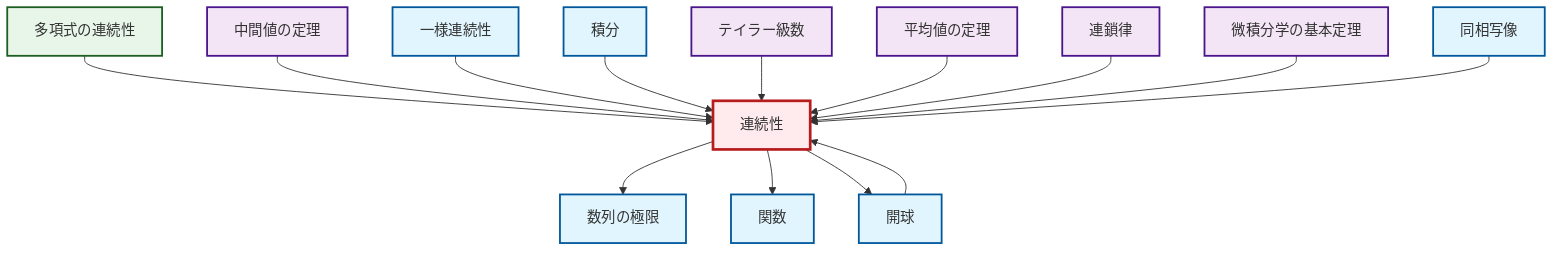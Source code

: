 graph TD
    classDef definition fill:#e1f5fe,stroke:#01579b,stroke-width:2px
    classDef theorem fill:#f3e5f5,stroke:#4a148c,stroke-width:2px
    classDef axiom fill:#fff3e0,stroke:#e65100,stroke-width:2px
    classDef example fill:#e8f5e9,stroke:#1b5e20,stroke-width:2px
    classDef current fill:#ffebee,stroke:#b71c1c,stroke-width:3px
    thm-chain-rule["連鎖律"]:::theorem
    def-homeomorphism["同相写像"]:::definition
    def-continuity["連続性"]:::definition
    def-function["関数"]:::definition
    thm-fundamental-calculus["微積分学の基本定理"]:::theorem
    thm-mean-value["平均値の定理"]:::theorem
    def-integral["積分"]:::definition
    def-limit["数列の極限"]:::definition
    ex-polynomial-continuity["多項式の連続性"]:::example
    thm-taylor-series["テイラー級数"]:::theorem
    def-open-ball["開球"]:::definition
    def-uniform-continuity["一様連続性"]:::definition
    thm-intermediate-value["中間値の定理"]:::theorem
    ex-polynomial-continuity --> def-continuity
    def-open-ball --> def-continuity
    def-continuity --> def-limit
    thm-intermediate-value --> def-continuity
    def-uniform-continuity --> def-continuity
    def-integral --> def-continuity
    def-continuity --> def-function
    def-continuity --> def-open-ball
    thm-taylor-series --> def-continuity
    thm-mean-value --> def-continuity
    thm-chain-rule --> def-continuity
    thm-fundamental-calculus --> def-continuity
    def-homeomorphism --> def-continuity
    class def-continuity current